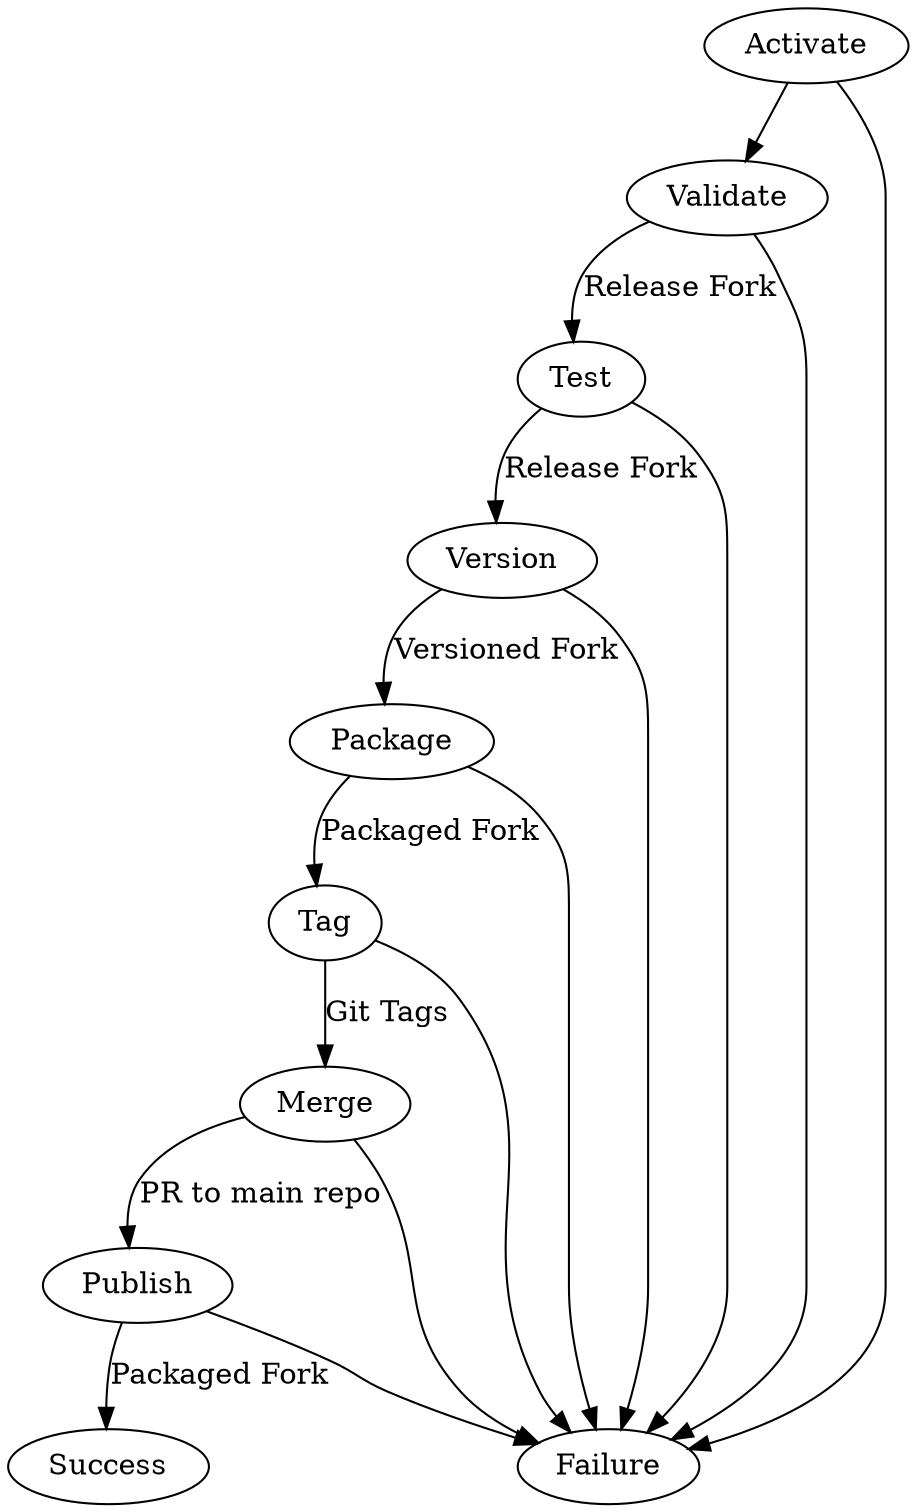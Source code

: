digraph Stages {
    Activate -> Validate
    Activate -> Failure
    Validate -> Test [label = "Release Fork"]
    Validate -> Failure
    Test -> Version [label = "Release Fork"]
    Test -> Failure
    Version -> Package [label = "Versioned Fork"]
    Version -> Failure
    Package -> Tag [label = "Packaged Fork"]
    Package -> Failure
    Tag -> Merge [label = "Git Tags"]
    Tag -> Failure
    Merge -> Publish [label = "PR to main repo"]
    Merge -> Failure
    Publish -> Success [label = "Packaged Fork"]
    Publish -> Failure
    Failure
}
